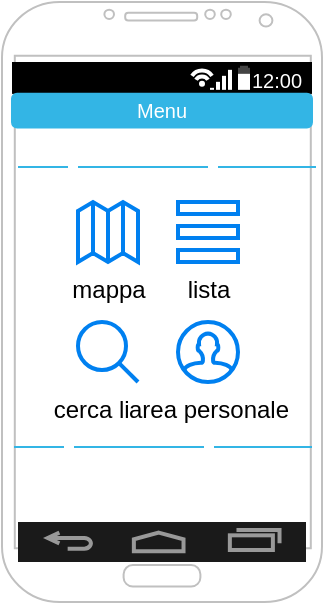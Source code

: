 <mxfile version="14.6.9" type="device"><diagram id="ZazFV91a9nw4nkUjPMoq" name="Page-1"><mxGraphModel dx="825" dy="425" grid="1" gridSize="10" guides="1" tooltips="1" connect="1" arrows="1" fold="1" page="1" pageScale="1" pageWidth="827" pageHeight="1169" background="none" math="0" shadow="0"><root><mxCell id="0"/><mxCell id="1" parent="0"/><mxCell id="01m4Cqc0FGeGMBCwBQ42-1" value="" style="verticalLabelPosition=bottom;verticalAlign=top;html=1;shadow=0;dashed=0;strokeWidth=1;shape=mxgraph.android.phone2;strokeColor=#c0c0c0;" vertex="1" parent="1"><mxGeometry x="262" y="80" width="160" height="300" as="geometry"/></mxCell><mxCell id="01m4Cqc0FGeGMBCwBQ42-2" value="" style="verticalLabelPosition=bottom;verticalAlign=top;html=1;shadow=0;dashed=0;strokeWidth=2;shape=mxgraph.android.navigation_bar_1;fillColor=#1A1A1A;strokeColor=#999999;" vertex="1" parent="1"><mxGeometry x="270" y="340" width="144" height="20" as="geometry"/></mxCell><mxCell id="01m4Cqc0FGeGMBCwBQ42-3" value="mappa" style="html=1;verticalLabelPosition=bottom;align=center;labelBackgroundColor=#ffffff;verticalAlign=top;strokeWidth=2;strokeColor=#0080F0;shadow=0;dashed=0;shape=mxgraph.ios7.icons.map;" vertex="1" parent="1"><mxGeometry x="300" y="180" width="30" height="30" as="geometry"/></mxCell><mxCell id="01m4Cqc0FGeGMBCwBQ42-4" value="lista" style="html=1;verticalLabelPosition=bottom;align=center;labelBackgroundColor=#ffffff;verticalAlign=top;strokeWidth=2;strokeColor=#0080F0;shadow=0;dashed=0;shape=mxgraph.ios7.icons.options;pointerEvents=1" vertex="1" parent="1"><mxGeometry x="350" y="180" width="30" height="30" as="geometry"/></mxCell><mxCell id="01m4Cqc0FGeGMBCwBQ42-5" value="cerca libro" style="html=1;verticalLabelPosition=bottom;align=center;labelBackgroundColor=#ffffff;verticalAlign=top;strokeWidth=2;strokeColor=#0080F0;shadow=0;dashed=0;shape=mxgraph.ios7.icons.looking_glass;" vertex="1" parent="1"><mxGeometry x="300" y="240" width="30" height="30" as="geometry"/></mxCell><mxCell id="01m4Cqc0FGeGMBCwBQ42-6" value="area personale" style="html=1;verticalLabelPosition=bottom;align=center;labelBackgroundColor=#ffffff;verticalAlign=top;strokeWidth=2;strokeColor=#0080F0;shadow=0;dashed=0;shape=mxgraph.ios7.icons.user;" vertex="1" parent="1"><mxGeometry x="350" y="240" width="30" height="30" as="geometry"/></mxCell><mxCell id="01m4Cqc0FGeGMBCwBQ42-11" value="" style="strokeWidth=1;html=1;shadow=0;dashed=0;shape=mxgraph.android.statusBar;align=center;fillColor=#000000;strokeColor=#ffffff;fontColor=#ffffff;fontSize=10;" vertex="1" parent="1"><mxGeometry x="267" y="110" width="150" height="15.83" as="geometry"/></mxCell><mxCell id="01m4Cqc0FGeGMBCwBQ42-15" value="" style="verticalLabelPosition=bottom;verticalAlign=top;html=1;shadow=0;dashed=0;strokeWidth=1;shape=mxgraph.android.indeterminate_progress_bar;strokeColor=#33B5E5;pointerEvents=1;rounded=1;gradientColor=none;" vertex="1" parent="1"><mxGeometry x="270" y="160" width="149" height="5" as="geometry"/></mxCell><mxCell id="01m4Cqc0FGeGMBCwBQ42-16" value="" style="verticalLabelPosition=bottom;verticalAlign=top;html=1;shadow=0;dashed=0;strokeWidth=1;shape=mxgraph.android.indeterminate_progress_bar;strokeColor=#33B5E5;pointerEvents=1;rounded=1;gradientColor=none;" vertex="1" parent="1"><mxGeometry x="268" y="300" width="149" height="5" as="geometry"/></mxCell><mxCell id="01m4Cqc0FGeGMBCwBQ42-17" value="&lt;font size=&quot;1&quot;&gt;Menu&lt;/font&gt;" style="whiteSpace=wrap;html=1;shadow=0;dashed=0;fontSize=10;align=center;fillColor=#33b5e5;strokeColor=#33B5E5;fontColor=#FFFFFF;rounded=1;" vertex="1" parent="1"><mxGeometry x="267" y="125.83" width="150" height="16.88" as="geometry"/></mxCell></root></mxGraphModel></diagram></mxfile>